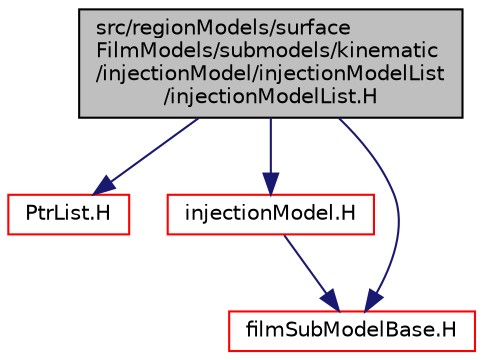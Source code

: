 digraph "src/regionModels/surfaceFilmModels/submodels/kinematic/injectionModel/injectionModelList/injectionModelList.H"
{
  bgcolor="transparent";
  edge [fontname="Helvetica",fontsize="10",labelfontname="Helvetica",labelfontsize="10"];
  node [fontname="Helvetica",fontsize="10",shape=record];
  Node1 [label="src/regionModels/surface\lFilmModels/submodels/kinematic\l/injectionModel/injectionModelList\l/injectionModelList.H",height=0.2,width=0.4,color="black", fillcolor="grey75", style="filled", fontcolor="black"];
  Node1 -> Node2 [color="midnightblue",fontsize="10",style="solid",fontname="Helvetica"];
  Node2 [label="PtrList.H",height=0.2,width=0.4,color="red",URL="$a07782.html"];
  Node1 -> Node3 [color="midnightblue",fontsize="10",style="solid",fontname="Helvetica"];
  Node3 [label="injectionModel.H",height=0.2,width=0.4,color="red",URL="$a09678.html"];
  Node3 -> Node4 [color="midnightblue",fontsize="10",style="solid",fontname="Helvetica"];
  Node4 [label="filmSubModelBase.H",height=0.2,width=0.4,color="red",URL="$a09651.html"];
  Node1 -> Node4 [color="midnightblue",fontsize="10",style="solid",fontname="Helvetica"];
}
